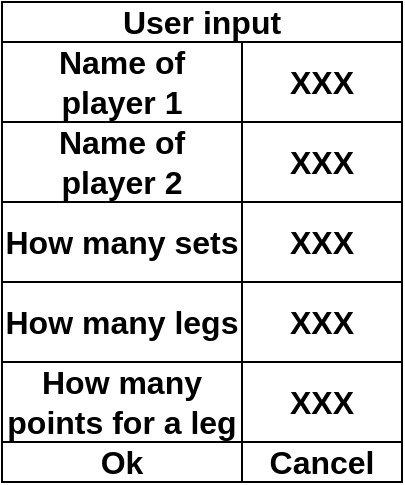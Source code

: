 <mxfile version="14.8.5" type="device"><diagram id="1LjM-pHv2_KW37U5XS4n" name="Page-1"><mxGraphModel dx="1410" dy="717" grid="1" gridSize="10" guides="1" tooltips="1" connect="1" arrows="1" fold="1" page="1" pageScale="1" pageWidth="850" pageHeight="1100" math="0" shadow="0"><root><mxCell id="0"/><mxCell id="1" parent="0"/><mxCell id="h-5Ak1yfUY-8CGUL-hNt-1" value="&lt;div&gt;&lt;b&gt;&lt;font style=&quot;font-size: 16px&quot;&gt;User input&lt;br&gt;&lt;/font&gt;&lt;/b&gt;&lt;/div&gt;" style="rounded=0;whiteSpace=wrap;html=1;align=center;" parent="1" vertex="1"><mxGeometry x="80" y="60" width="200" height="20" as="geometry"/></mxCell><mxCell id="h-5Ak1yfUY-8CGUL-hNt-56" value="&lt;div&gt;&lt;font style=&quot;font-size: 16px&quot;&gt;&lt;b&gt;Name of&lt;/b&gt;&lt;/font&gt;&lt;/div&gt;&lt;div&gt;&lt;font style=&quot;font-size: 16px&quot;&gt;&lt;b&gt;player 1&lt;br&gt;&lt;/b&gt;&lt;/font&gt;&lt;/div&gt;" style="rounded=0;whiteSpace=wrap;html=1;" parent="1" vertex="1"><mxGeometry x="80" y="80" width="120" height="40" as="geometry"/></mxCell><mxCell id="h-5Ak1yfUY-8CGUL-hNt-60" value="&lt;div&gt;&lt;font style=&quot;font-size: 16px&quot;&gt;&lt;b&gt;Name of&lt;/b&gt;&lt;/font&gt;&lt;/div&gt;&lt;div&gt;&lt;font style=&quot;font-size: 16px&quot;&gt;&lt;b&gt;player 2&lt;br&gt;&lt;/b&gt;&lt;/font&gt;&lt;/div&gt;" style="rounded=0;whiteSpace=wrap;html=1;" parent="1" vertex="1"><mxGeometry x="80" y="120" width="120" height="40" as="geometry"/></mxCell><mxCell id="h-5Ak1yfUY-8CGUL-hNt-63" value="&lt;font style=&quot;font-size: 16px&quot;&gt;&lt;b&gt;How many sets&lt;br&gt;&lt;/b&gt;&lt;/font&gt;" style="rounded=0;whiteSpace=wrap;html=1;" parent="1" vertex="1"><mxGeometry x="80" y="160" width="120" height="40" as="geometry"/></mxCell><mxCell id="h-5Ak1yfUY-8CGUL-hNt-65" value="&lt;font style=&quot;font-size: 16px&quot;&gt;&lt;b&gt;XXX&lt;/b&gt;&lt;/font&gt;" style="rounded=0;whiteSpace=wrap;html=1;" parent="1" vertex="1"><mxGeometry x="200" y="160" width="80" height="40" as="geometry"/></mxCell><mxCell id="h-5Ak1yfUY-8CGUL-hNt-69" value="&lt;b&gt;&lt;font style=&quot;font-size: 16px&quot;&gt;How many points for a leg&lt;br&gt;&lt;/font&gt;&lt;/b&gt;" style="rounded=0;whiteSpace=wrap;html=1;" parent="1" vertex="1"><mxGeometry x="80" y="240" width="120" height="40" as="geometry"/></mxCell><mxCell id="Y4cmu1bLGnfKhdCrOFHa-1" value="&lt;font style=&quot;font-size: 16px&quot;&gt;&lt;b&gt;How many legs&lt;br&gt;&lt;/b&gt;&lt;/font&gt;" style="rounded=0;whiteSpace=wrap;html=1;" parent="1" vertex="1"><mxGeometry x="80" y="200" width="120" height="40" as="geometry"/></mxCell><mxCell id="Y4cmu1bLGnfKhdCrOFHa-2" value="&lt;font style=&quot;font-size: 16px&quot;&gt;&lt;b&gt;XXX&lt;/b&gt;&lt;/font&gt;" style="rounded=0;whiteSpace=wrap;html=1;" parent="1" vertex="1"><mxGeometry x="200" y="200" width="80" height="40" as="geometry"/></mxCell><mxCell id="Y4cmu1bLGnfKhdCrOFHa-3" value="&lt;font style=&quot;font-size: 16px&quot;&gt;&lt;b&gt;XXX&lt;/b&gt;&lt;/font&gt;" style="rounded=0;whiteSpace=wrap;html=1;" parent="1" vertex="1"><mxGeometry x="200" y="240" width="80" height="40" as="geometry"/></mxCell><mxCell id="Y4cmu1bLGnfKhdCrOFHa-4" value="&lt;font style=&quot;font-size: 16px&quot;&gt;&lt;b&gt;XXX&lt;/b&gt;&lt;/font&gt;" style="rounded=0;whiteSpace=wrap;html=1;" parent="1" vertex="1"><mxGeometry x="200" y="80" width="80" height="40" as="geometry"/></mxCell><mxCell id="Y4cmu1bLGnfKhdCrOFHa-5" value="&lt;font style=&quot;font-size: 16px&quot;&gt;&lt;b&gt;XXX&lt;/b&gt;&lt;/font&gt;" style="rounded=0;whiteSpace=wrap;html=1;" parent="1" vertex="1"><mxGeometry x="200" y="120" width="80" height="40" as="geometry"/></mxCell><mxCell id="vv7rg2Q02x3z5V484KJ4-1" value="&lt;font style=&quot;font-size: 16px&quot;&gt;&lt;b&gt;Ok&lt;/b&gt;&lt;/font&gt;" style="rounded=0;whiteSpace=wrap;html=1;" vertex="1" parent="1"><mxGeometry x="80" y="280" width="120" height="20" as="geometry"/></mxCell><mxCell id="vv7rg2Q02x3z5V484KJ4-2" value="&lt;font style=&quot;font-size: 16px&quot;&gt;&lt;b&gt;Cancel&lt;/b&gt;&lt;/font&gt;" style="rounded=0;whiteSpace=wrap;html=1;" vertex="1" parent="1"><mxGeometry x="200" y="280" width="80" height="20" as="geometry"/></mxCell></root></mxGraphModel></diagram></mxfile>
